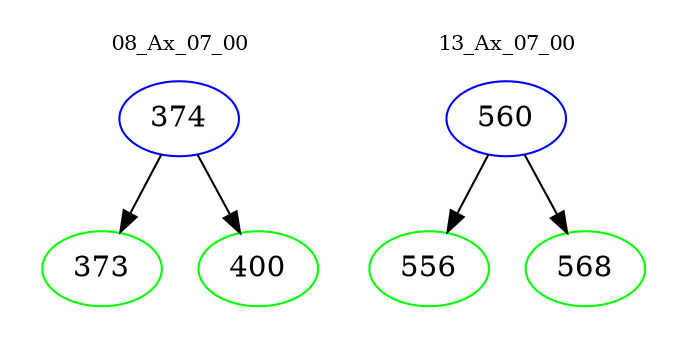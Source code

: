 digraph{
subgraph cluster_0 {
color = white
label = "08_Ax_07_00";
fontsize=10;
T0_374 [label="374", color="blue"]
T0_374 -> T0_373 [color="black"]
T0_373 [label="373", color="green"]
T0_374 -> T0_400 [color="black"]
T0_400 [label="400", color="green"]
}
subgraph cluster_1 {
color = white
label = "13_Ax_07_00";
fontsize=10;
T1_560 [label="560", color="blue"]
T1_560 -> T1_556 [color="black"]
T1_556 [label="556", color="green"]
T1_560 -> T1_568 [color="black"]
T1_568 [label="568", color="green"]
}
}
